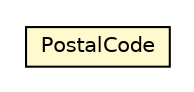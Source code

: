 #!/usr/local/bin/dot
#
# Class diagram 
# Generated by UMLGraph version R5_6-24-gf6e263 (http://www.umlgraph.org/)
#

digraph G {
	edge [fontname="Helvetica",fontsize=10,labelfontname="Helvetica",labelfontsize=10];
	node [fontname="Helvetica",fontsize=10,shape=plaintext];
	nodesep=0.25;
	ranksep=0.5;
	// nl.geozet.openls.databinding.openls.PostalCode
	c319 [label=<<table title="nl.geozet.openls.databinding.openls.PostalCode" border="0" cellborder="1" cellspacing="0" cellpadding="2" port="p" bgcolor="lemonChiffon" href="./PostalCode.html">
		<tr><td><table border="0" cellspacing="0" cellpadding="1">
<tr><td align="center" balign="center"> PostalCode </td></tr>
		</table></td></tr>
		</table>>, URL="./PostalCode.html", fontname="Helvetica", fontcolor="black", fontsize=10.0];
}

